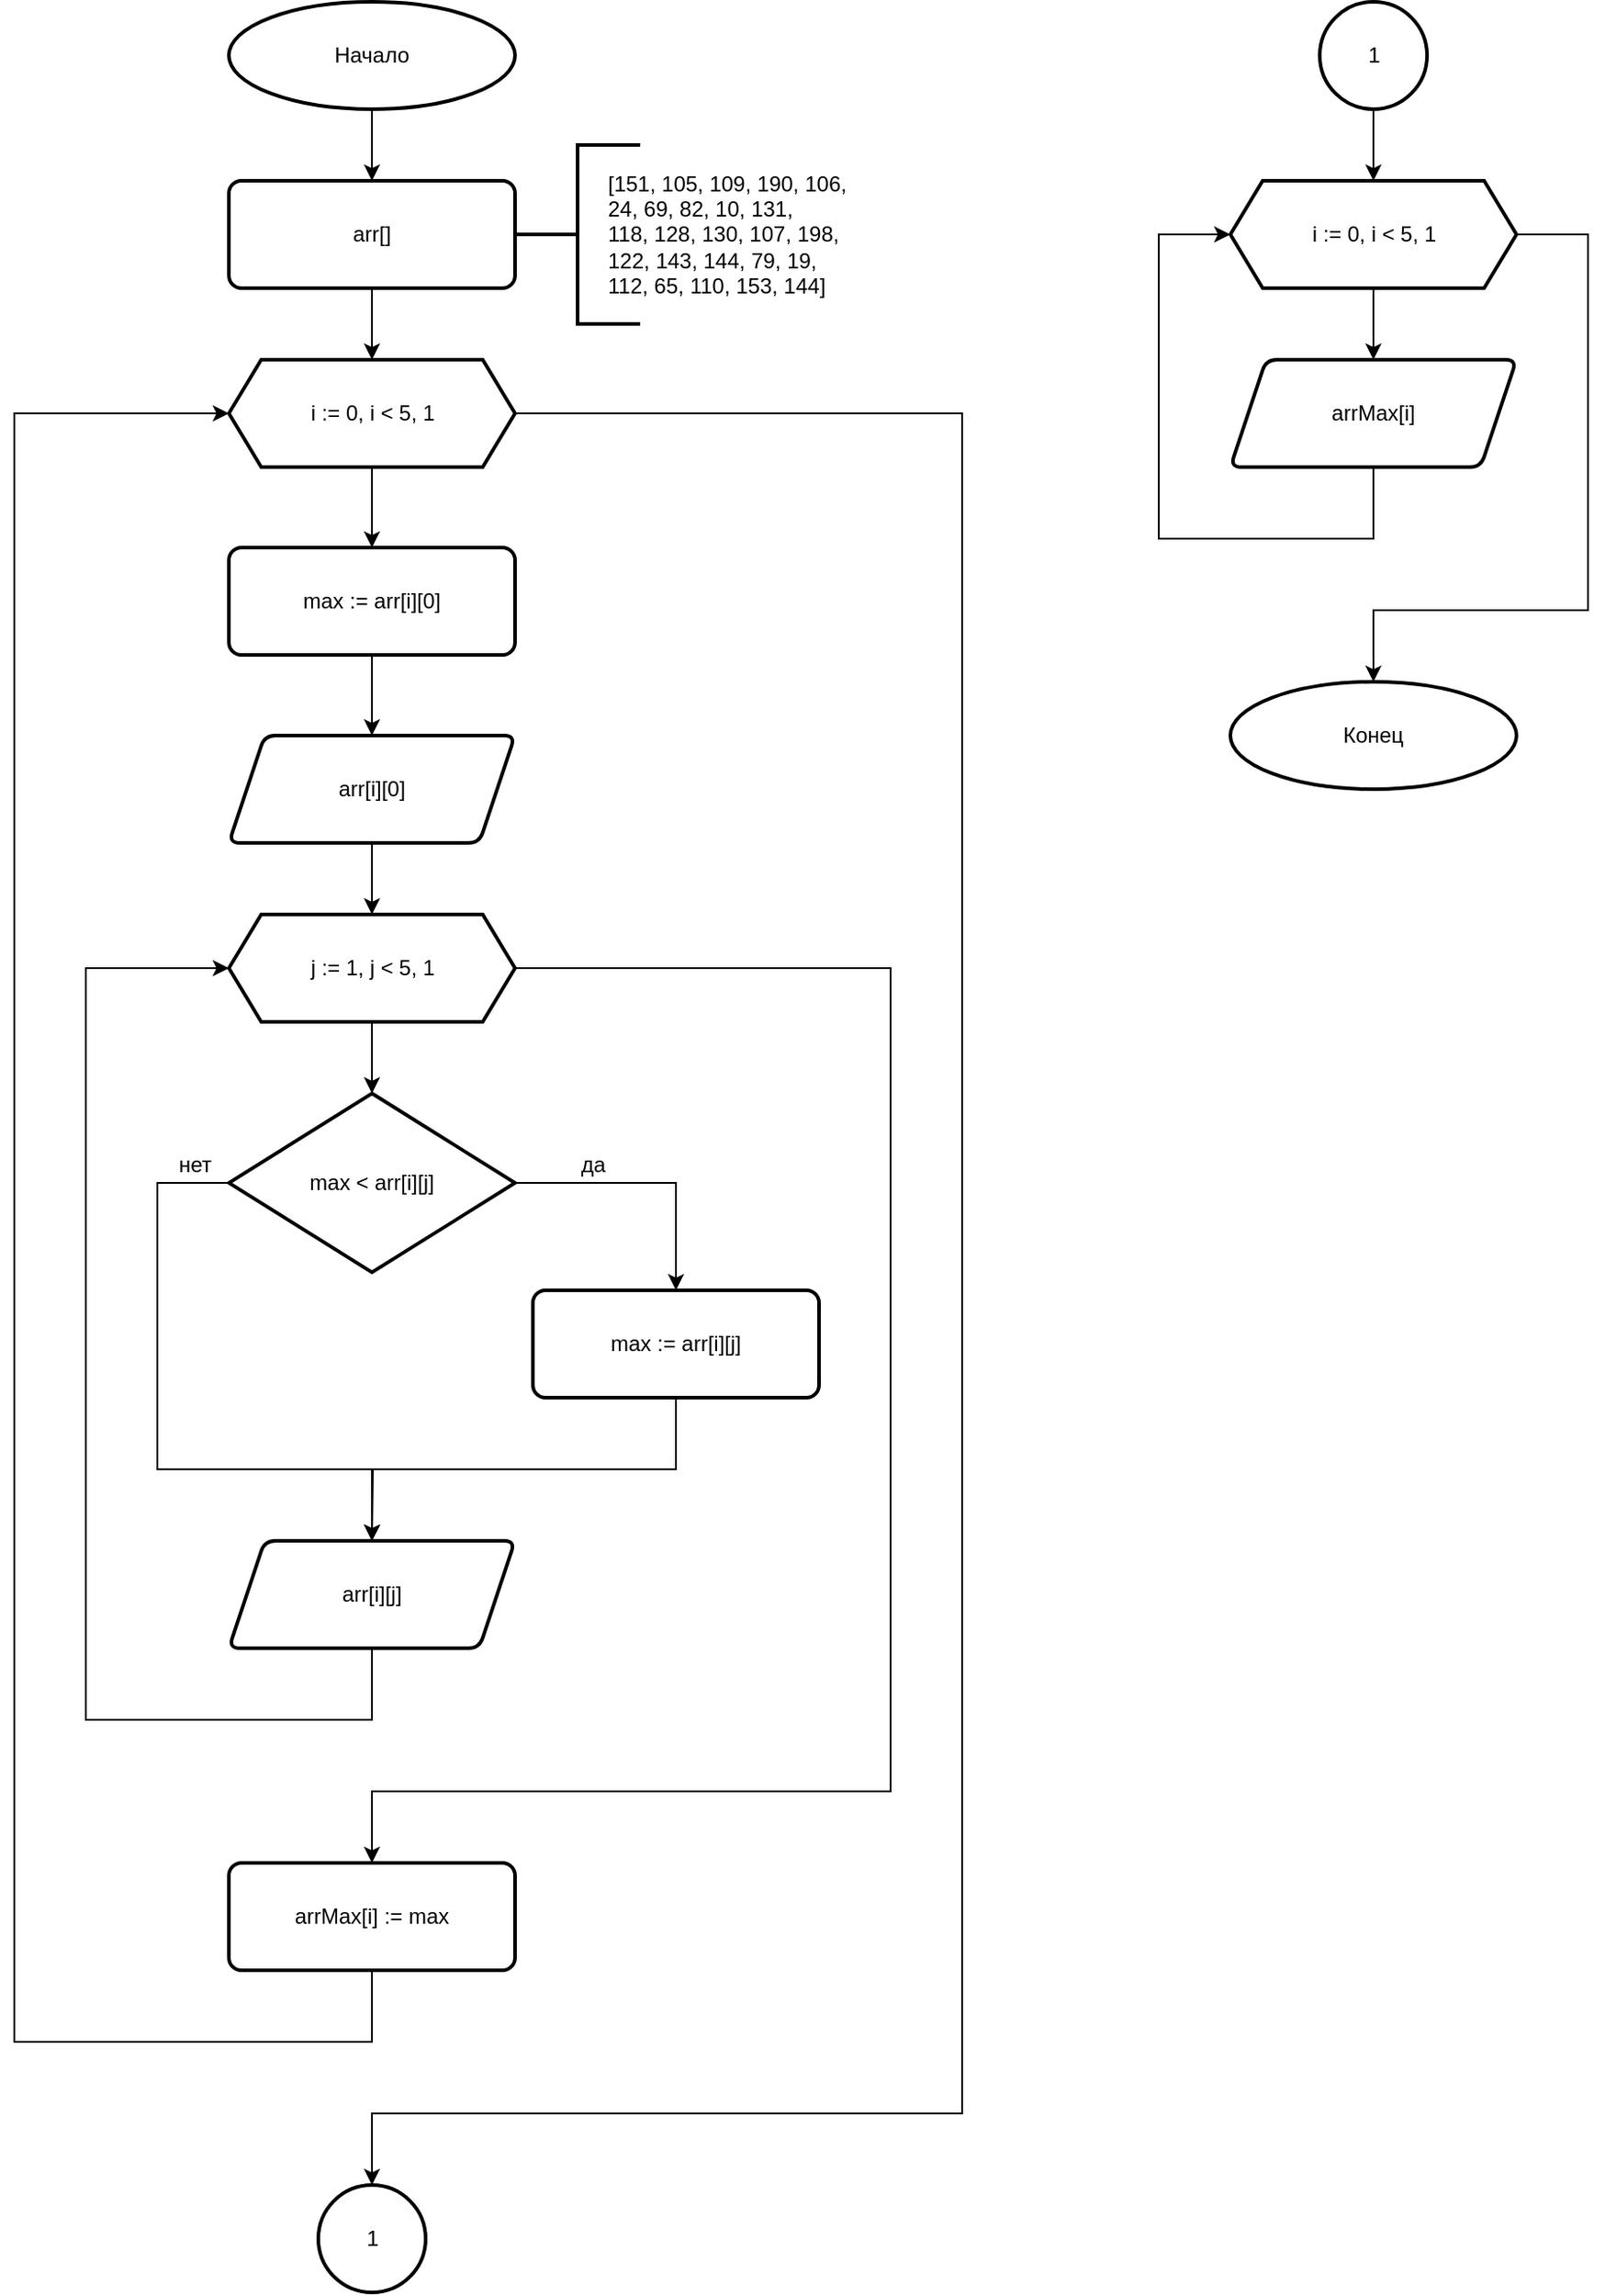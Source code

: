 <mxfile version="12.0.2" type="device" pages="1"><diagram id="0ZEsi1wO_rwgWpsy8rcx" name="Page-1"><mxGraphModel dx="932" dy="583" grid="1" gridSize="10" guides="1" tooltips="1" connect="1" arrows="1" fold="1" page="1" pageScale="1" pageWidth="1654" pageHeight="2336" math="0" shadow="0"><root><mxCell id="0"/><mxCell id="1" parent="0"/><mxCell id="OpAy0HCm9dno48vXNYkO-1" value="Начало" style="strokeWidth=2;html=1;shape=mxgraph.flowchart.start_1;whiteSpace=wrap;" parent="1" vertex="1"><mxGeometry x="360" y="40" width="160" height="60" as="geometry"/></mxCell><mxCell id="OpAy0HCm9dno48vXNYkO-2" value="arr[]" style="rounded=1;whiteSpace=wrap;html=1;absoluteArcSize=1;arcSize=14;strokeWidth=2;" parent="1" vertex="1"><mxGeometry x="360" y="140" width="160" height="60" as="geometry"/></mxCell><mxCell id="OpAy0HCm9dno48vXNYkO-5" value="" style="strokeWidth=2;html=1;shape=mxgraph.flowchart.annotation_2;align=left;labelPosition=right;pointerEvents=1;connectable=0;" parent="1" vertex="1"><mxGeometry x="520" y="120" width="70" height="100" as="geometry"/></mxCell><mxCell id="OpAy0HCm9dno48vXNYkO-7" value="[151, 105, 109, 190, 106,&amp;nbsp;&lt;br&gt;24, 69, 82, 10, 131,&amp;nbsp;&lt;br&gt;118, 128, 130, 107, 198,&lt;br&gt;122, 143, 144, 79, 19,&lt;br&gt;112, 65, 110, 153, 144]" style="text;html=1;strokeColor=none;fillColor=none;align=left;verticalAlign=middle;whiteSpace=wrap;rounded=0;" parent="1" vertex="1"><mxGeometry x="570" y="130" width="140" height="80" as="geometry"/></mxCell><mxCell id="OpAy0HCm9dno48vXNYkO-8" value="" style="endArrow=classic;html=1;exitX=0.5;exitY=1;exitDx=0;exitDy=0;exitPerimeter=0;entryX=0.5;entryY=0;entryDx=0;entryDy=0;" parent="1" source="OpAy0HCm9dno48vXNYkO-1" target="OpAy0HCm9dno48vXNYkO-2" edge="1"><mxGeometry width="50" height="50" relative="1" as="geometry"><mxPoint x="280" y="170" as="sourcePoint"/><mxPoint x="330" y="120" as="targetPoint"/></mxGeometry></mxCell><mxCell id="OpAy0HCm9dno48vXNYkO-12" value="" style="endArrow=classic;html=1;exitX=0.5;exitY=1;exitDx=0;exitDy=0;entryX=0.5;entryY=0;entryDx=0;entryDy=0;" parent="1" source="OpAy0HCm9dno48vXNYkO-2" target="OpAy0HCm9dno48vXNYkO-19" edge="1"><mxGeometry width="50" height="50" relative="1" as="geometry"><mxPoint x="220" y="310" as="sourcePoint"/><mxPoint x="440" y="240" as="targetPoint"/></mxGeometry></mxCell><mxCell id="OpAy0HCm9dno48vXNYkO-50" style="edgeStyle=orthogonalEdgeStyle;rounded=0;orthogonalLoop=1;jettySize=auto;html=1;exitX=1;exitY=0.5;exitDx=0;exitDy=0;entryX=0.5;entryY=0;entryDx=0;entryDy=0;entryPerimeter=0;" parent="1" source="OpAy0HCm9dno48vXNYkO-19" target="SWM95QLFhIJog893F3Ey-25" edge="1"><mxGeometry relative="1" as="geometry"><Array as="points"><mxPoint x="770" y="270"/><mxPoint x="770" y="1220"/><mxPoint x="440" y="1220"/></Array><mxPoint x="440" y="1250" as="targetPoint"/></mxGeometry></mxCell><mxCell id="SWM95QLFhIJog893F3Ey-10" style="edgeStyle=orthogonalEdgeStyle;rounded=0;orthogonalLoop=1;jettySize=auto;html=1;exitX=0.5;exitY=1;exitDx=0;exitDy=0;entryX=0.5;entryY=0;entryDx=0;entryDy=0;" edge="1" parent="1" source="OpAy0HCm9dno48vXNYkO-19" target="SWM95QLFhIJog893F3Ey-3"><mxGeometry relative="1" as="geometry"/></mxCell><mxCell id="OpAy0HCm9dno48vXNYkO-19" value="i := 0, i &amp;lt; 5, 1" style="verticalLabelPosition=middle;verticalAlign=middle;html=1;strokeWidth=2;shape=hexagon;perimeter=hexagonPerimeter2;arcSize=6;size=0.113;labelPosition=center;align=center;" parent="1" vertex="1"><mxGeometry x="360" y="240" width="160" height="60" as="geometry"/></mxCell><mxCell id="OpAy0HCm9dno48vXNYkO-45" style="edgeStyle=orthogonalEdgeStyle;rounded=0;orthogonalLoop=1;jettySize=auto;html=1;exitX=1;exitY=0.5;exitDx=0;exitDy=0;exitPerimeter=0;entryX=0.5;entryY=0;entryDx=0;entryDy=0;" parent="1" source="OpAy0HCm9dno48vXNYkO-21" target="OpAy0HCm9dno48vXNYkO-22" edge="1"><mxGeometry relative="1" as="geometry"/></mxCell><mxCell id="SWM95QLFhIJog893F3Ey-17" style="edgeStyle=orthogonalEdgeStyle;rounded=0;orthogonalLoop=1;jettySize=auto;html=1;exitX=0;exitY=0.5;exitDx=0;exitDy=0;exitPerimeter=0;entryX=0.5;entryY=0;entryDx=0;entryDy=0;endArrow=classic;endFill=1;" edge="1" parent="1" source="OpAy0HCm9dno48vXNYkO-21" target="SWM95QLFhIJog893F3Ey-16"><mxGeometry relative="1" as="geometry"><Array as="points"><mxPoint x="320" y="700"/><mxPoint x="320" y="860"/><mxPoint x="440" y="860"/></Array></mxGeometry></mxCell><mxCell id="OpAy0HCm9dno48vXNYkO-21" value="max &amp;lt; arr[i][j]" style="strokeWidth=2;html=1;shape=mxgraph.flowchart.decision;whiteSpace=wrap;" parent="1" vertex="1"><mxGeometry x="360" y="650" width="160" height="100" as="geometry"/></mxCell><mxCell id="SWM95QLFhIJog893F3Ey-18" style="edgeStyle=orthogonalEdgeStyle;rounded=0;orthogonalLoop=1;jettySize=auto;html=1;exitX=0.5;exitY=1;exitDx=0;exitDy=0;endArrow=classic;endFill=1;" edge="1" parent="1" source="OpAy0HCm9dno48vXNYkO-22"><mxGeometry relative="1" as="geometry"><mxPoint x="440" y="900" as="targetPoint"/></mxGeometry></mxCell><mxCell id="OpAy0HCm9dno48vXNYkO-22" value="max := arr[i][j]" style="rounded=1;whiteSpace=wrap;html=1;absoluteArcSize=1;arcSize=14;strokeWidth=2;" parent="1" vertex="1"><mxGeometry x="530" y="760" width="160" height="60" as="geometry"/></mxCell><mxCell id="OpAy0HCm9dno48vXNYkO-32" value="да" style="text;html=1;resizable=0;points=[];autosize=1;align=left;verticalAlign=top;spacingTop=-4;" parent="1" vertex="1"><mxGeometry x="555" y="680" width="30" height="20" as="geometry"/></mxCell><mxCell id="OpAy0HCm9dno48vXNYkO-33" value="нет" style="text;html=1;resizable=0;points=[];autosize=1;align=left;verticalAlign=top;spacingTop=-4;" parent="1" vertex="1"><mxGeometry x="330" y="680" width="30" height="20" as="geometry"/></mxCell><mxCell id="OpAy0HCm9dno48vXNYkO-49" value="Конец" style="strokeWidth=2;html=1;shape=mxgraph.flowchart.start_1;whiteSpace=wrap;" parent="1" vertex="1"><mxGeometry x="920" y="420" width="160" height="60" as="geometry"/></mxCell><mxCell id="OpAy0HCm9dno48vXNYkO-62" style="edgeStyle=orthogonalEdgeStyle;rounded=0;orthogonalLoop=1;jettySize=auto;html=1;exitX=1;exitY=0.5;exitDx=0;exitDy=0;entryX=0.5;entryY=0;entryDx=0;entryDy=0;startArrow=none;startFill=0;endArrow=classic;endFill=1;" parent="1" source="OpAy0HCm9dno48vXNYkO-51" target="OpAy0HCm9dno48vXNYkO-64" edge="1"><mxGeometry relative="1" as="geometry"><Array as="points"><mxPoint x="730" y="580"/><mxPoint x="730" y="1040"/><mxPoint x="440" y="1040"/></Array><mxPoint x="440" y="1020" as="targetPoint"/></mxGeometry></mxCell><mxCell id="SWM95QLFhIJog893F3Ey-13" style="edgeStyle=orthogonalEdgeStyle;rounded=0;orthogonalLoop=1;jettySize=auto;html=1;exitX=0.5;exitY=1;exitDx=0;exitDy=0;entryX=0.5;entryY=0;entryDx=0;entryDy=0;entryPerimeter=0;" edge="1" parent="1" source="OpAy0HCm9dno48vXNYkO-51" target="OpAy0HCm9dno48vXNYkO-21"><mxGeometry relative="1" as="geometry"/></mxCell><mxCell id="OpAy0HCm9dno48vXNYkO-51" value="j := 1, j &amp;lt; 5, 1" style="verticalLabelPosition=middle;verticalAlign=middle;html=1;strokeWidth=2;shape=hexagon;perimeter=hexagonPerimeter2;arcSize=6;size=0.113;labelPosition=center;align=center;" parent="1" vertex="1"><mxGeometry x="360" y="550" width="160" height="60" as="geometry"/></mxCell><mxCell id="OpAy0HCm9dno48vXNYkO-66" style="edgeStyle=orthogonalEdgeStyle;rounded=0;orthogonalLoop=1;jettySize=auto;html=1;exitX=0.5;exitY=1;exitDx=0;exitDy=0;entryX=0;entryY=0.5;entryDx=0;entryDy=0;startArrow=none;startFill=0;endArrow=classic;endFill=1;" parent="1" source="OpAy0HCm9dno48vXNYkO-64" target="OpAy0HCm9dno48vXNYkO-19" edge="1"><mxGeometry relative="1" as="geometry"><Array as="points"><mxPoint x="440" y="1180"/><mxPoint x="240" y="1180"/><mxPoint x="240" y="270"/></Array></mxGeometry></mxCell><mxCell id="OpAy0HCm9dno48vXNYkO-64" value="arrMax[i] := max" style="rounded=1;whiteSpace=wrap;html=1;absoluteArcSize=1;arcSize=14;strokeWidth=2;" parent="1" vertex="1"><mxGeometry x="360" y="1080" width="160" height="60" as="geometry"/></mxCell><mxCell id="SWM95QLFhIJog893F3Ey-11" style="edgeStyle=orthogonalEdgeStyle;rounded=0;orthogonalLoop=1;jettySize=auto;html=1;exitX=0.5;exitY=1;exitDx=0;exitDy=0;entryX=0.5;entryY=0;entryDx=0;entryDy=0;" edge="1" parent="1" source="SWM95QLFhIJog893F3Ey-3" target="SWM95QLFhIJog893F3Ey-8"><mxGeometry relative="1" as="geometry"/></mxCell><mxCell id="SWM95QLFhIJog893F3Ey-3" value="max := arr[i][0]" style="rounded=1;whiteSpace=wrap;html=1;absoluteArcSize=1;arcSize=14;strokeWidth=2;" vertex="1" parent="1"><mxGeometry x="360" y="345" width="160" height="60" as="geometry"/></mxCell><mxCell id="SWM95QLFhIJog893F3Ey-12" style="edgeStyle=orthogonalEdgeStyle;rounded=0;orthogonalLoop=1;jettySize=auto;html=1;exitX=0.5;exitY=1;exitDx=0;exitDy=0;entryX=0.5;entryY=0;entryDx=0;entryDy=0;" edge="1" parent="1" source="SWM95QLFhIJog893F3Ey-8" target="OpAy0HCm9dno48vXNYkO-51"><mxGeometry relative="1" as="geometry"/></mxCell><mxCell id="SWM95QLFhIJog893F3Ey-8" value="arr[i][0]" style="verticalLabelPosition=middle;verticalAlign=middle;html=1;strokeWidth=2;shape=parallelogram;perimeter=parallelogramPerimeter;whiteSpace=wrap;rounded=1;arcSize=12;size=0.125;labelPosition=center;align=center;" vertex="1" parent="1"><mxGeometry x="360" y="450" width="160" height="60" as="geometry"/></mxCell><mxCell id="SWM95QLFhIJog893F3Ey-21" style="edgeStyle=orthogonalEdgeStyle;rounded=0;orthogonalLoop=1;jettySize=auto;html=1;exitX=0.5;exitY=1;exitDx=0;exitDy=0;entryX=0.5;entryY=0;entryDx=0;entryDy=0;endArrow=classic;endFill=1;" edge="1" parent="1" source="SWM95QLFhIJog893F3Ey-15" target="SWM95QLFhIJog893F3Ey-20"><mxGeometry relative="1" as="geometry"/></mxCell><mxCell id="SWM95QLFhIJog893F3Ey-23" style="edgeStyle=orthogonalEdgeStyle;rounded=0;orthogonalLoop=1;jettySize=auto;html=1;exitX=1;exitY=0.5;exitDx=0;exitDy=0;endArrow=classic;endFill=1;" edge="1" parent="1" source="SWM95QLFhIJog893F3Ey-15" target="OpAy0HCm9dno48vXNYkO-49"><mxGeometry relative="1" as="geometry"><Array as="points"><mxPoint x="1120" y="170"/><mxPoint x="1120" y="380"/><mxPoint x="1000" y="380"/></Array></mxGeometry></mxCell><mxCell id="SWM95QLFhIJog893F3Ey-15" value="i := 0, i &amp;lt; 5, 1" style="verticalLabelPosition=middle;verticalAlign=middle;html=1;strokeWidth=2;shape=hexagon;perimeter=hexagonPerimeter2;arcSize=6;size=0.113;labelPosition=center;align=center;" vertex="1" parent="1"><mxGeometry x="920" y="140" width="160" height="60" as="geometry"/></mxCell><mxCell id="SWM95QLFhIJog893F3Ey-19" style="edgeStyle=orthogonalEdgeStyle;rounded=0;orthogonalLoop=1;jettySize=auto;html=1;exitX=0.5;exitY=1;exitDx=0;exitDy=0;entryX=0;entryY=0.5;entryDx=0;entryDy=0;endArrow=classic;endFill=1;" edge="1" parent="1" source="SWM95QLFhIJog893F3Ey-16" target="OpAy0HCm9dno48vXNYkO-51"><mxGeometry relative="1" as="geometry"><Array as="points"><mxPoint x="440" y="1000"/><mxPoint x="280" y="1000"/><mxPoint x="280" y="580"/></Array></mxGeometry></mxCell><mxCell id="SWM95QLFhIJog893F3Ey-16" value="arr[i][j]" style="verticalLabelPosition=middle;verticalAlign=middle;html=1;strokeWidth=2;shape=parallelogram;perimeter=parallelogramPerimeter;whiteSpace=wrap;rounded=1;arcSize=12;size=0.125;labelPosition=center;align=center;" vertex="1" parent="1"><mxGeometry x="360" y="900" width="160" height="60" as="geometry"/></mxCell><mxCell id="SWM95QLFhIJog893F3Ey-22" style="edgeStyle=orthogonalEdgeStyle;rounded=0;orthogonalLoop=1;jettySize=auto;html=1;exitX=0.5;exitY=1;exitDx=0;exitDy=0;entryX=0;entryY=0.5;entryDx=0;entryDy=0;endArrow=classic;endFill=1;" edge="1" parent="1" source="SWM95QLFhIJog893F3Ey-20" target="SWM95QLFhIJog893F3Ey-15"><mxGeometry relative="1" as="geometry"><Array as="points"><mxPoint x="1000" y="340"/><mxPoint x="880" y="340"/><mxPoint x="880" y="170"/></Array></mxGeometry></mxCell><mxCell id="SWM95QLFhIJog893F3Ey-20" value="arrMax[i]" style="verticalLabelPosition=middle;verticalAlign=middle;html=1;strokeWidth=2;shape=parallelogram;perimeter=parallelogramPerimeter;whiteSpace=wrap;rounded=1;arcSize=12;size=0.125;labelPosition=center;align=center;" vertex="1" parent="1"><mxGeometry x="920" y="240" width="160" height="60" as="geometry"/></mxCell><mxCell id="SWM95QLFhIJog893F3Ey-26" style="edgeStyle=orthogonalEdgeStyle;rounded=0;orthogonalLoop=1;jettySize=auto;html=1;exitX=0.5;exitY=1;exitDx=0;exitDy=0;exitPerimeter=0;entryX=0.5;entryY=0;entryDx=0;entryDy=0;endArrow=classic;endFill=1;" edge="1" parent="1" source="SWM95QLFhIJog893F3Ey-24" target="SWM95QLFhIJog893F3Ey-15"><mxGeometry relative="1" as="geometry"/></mxCell><mxCell id="SWM95QLFhIJog893F3Ey-24" value="1" style="verticalLabelPosition=middle;verticalAlign=middle;html=1;strokeWidth=2;shape=mxgraph.flowchart.on-page_reference;labelPosition=center;align=center;" vertex="1" parent="1"><mxGeometry x="970" y="40" width="60" height="60" as="geometry"/></mxCell><mxCell id="SWM95QLFhIJog893F3Ey-25" value="1" style="verticalLabelPosition=middle;verticalAlign=middle;html=1;strokeWidth=2;shape=mxgraph.flowchart.on-page_reference;labelPosition=center;align=center;" vertex="1" parent="1"><mxGeometry x="410" y="1260" width="60" height="60" as="geometry"/></mxCell></root></mxGraphModel></diagram></mxfile>